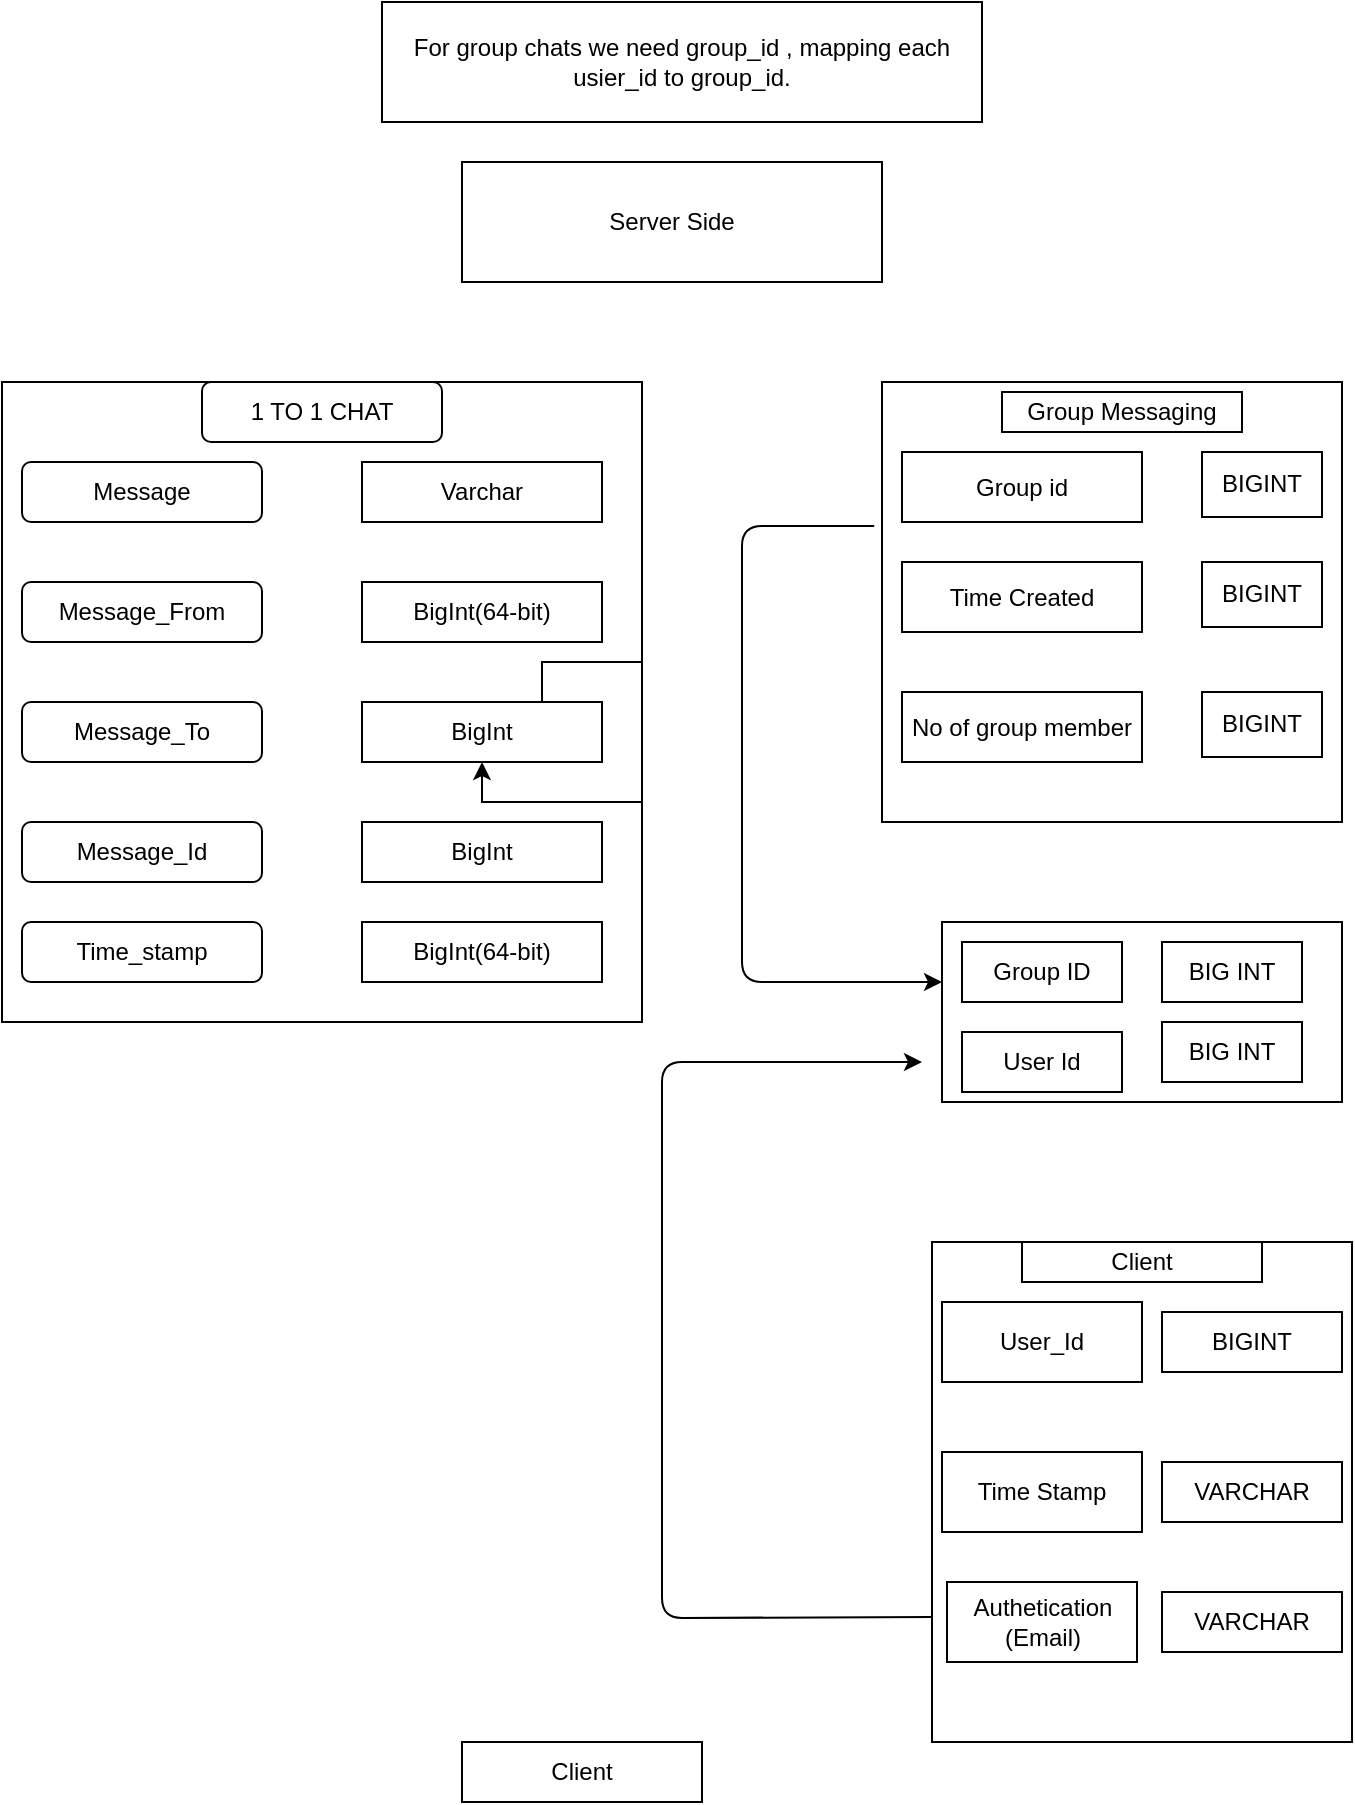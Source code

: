 <mxfile version="14.7.6" type="github">
  <diagram id="MqI81qCm6mwfX92G_5o7" name="Page-1">
    <mxGraphModel dx="798" dy="462" grid="1" gridSize="10" guides="1" tooltips="1" connect="1" arrows="1" fold="1" page="1" pageScale="1" pageWidth="827" pageHeight="1169" math="0" shadow="0">
      <root>
        <mxCell id="0" />
        <mxCell id="1" parent="0" />
        <mxCell id="Vt6wYl9N-vJ9xgdhq9Ds-1" value="&lt;span style=&quot;color: rgba(0 , 0 , 0 , 0) ; font-family: monospace ; font-size: 0px&quot;&gt;%3CmxGraphModel%3E%3Croot%3E%3CmxCell%20id%3D%220%22%2F%3E%3CmxCell%20id%3D%221%22%20parent%3D%220%22%2F%3E%3CmxCell%20id%3D%222%22%20value%3D%22Varchar%22%20style%3D%22rounded%3D0%3BwhiteSpace%3Dwrap%3Bhtml%3D1%3B%22%20vertex%3D%221%22%20parent%3D%221%22%3E%3CmxGeometry%20x%3D%22260%22%20y%3D%22270%22%20width%3D%22120%22%20height%3D%2230%22%20as%3D%22geometry%22%2F%3E%3C%2FmxCell%3E%3C%2Froot%3E%3C%2FmxGraphModel%3E&lt;/span&gt;" style="whiteSpace=wrap;html=1;aspect=fixed;" parent="1" vertex="1">
          <mxGeometry x="80" y="230" width="320" height="320" as="geometry" />
        </mxCell>
        <mxCell id="Vt6wYl9N-vJ9xgdhq9Ds-2" value="Message" style="rounded=1;whiteSpace=wrap;html=1;" parent="1" vertex="1">
          <mxGeometry x="90" y="270" width="120" height="30" as="geometry" />
        </mxCell>
        <mxCell id="Vt6wYl9N-vJ9xgdhq9Ds-3" value="Message_From" style="rounded=1;whiteSpace=wrap;html=1;" parent="1" vertex="1">
          <mxGeometry x="90" y="330" width="120" height="30" as="geometry" />
        </mxCell>
        <mxCell id="Vt6wYl9N-vJ9xgdhq9Ds-4" value="Message_To" style="rounded=1;whiteSpace=wrap;html=1;" parent="1" vertex="1">
          <mxGeometry x="90" y="390" width="120" height="30" as="geometry" />
        </mxCell>
        <mxCell id="Vt6wYl9N-vJ9xgdhq9Ds-5" value="Message_Id" style="rounded=1;whiteSpace=wrap;html=1;" parent="1" vertex="1">
          <mxGeometry x="90" y="450" width="120" height="30" as="geometry" />
        </mxCell>
        <mxCell id="Vt6wYl9N-vJ9xgdhq9Ds-6" value="Time_stamp" style="rounded=1;whiteSpace=wrap;html=1;" parent="1" vertex="1">
          <mxGeometry x="90" y="500" width="120" height="30" as="geometry" />
        </mxCell>
        <mxCell id="Vt6wYl9N-vJ9xgdhq9Ds-7" value="Varchar" style="rounded=0;whiteSpace=wrap;html=1;" parent="1" vertex="1">
          <mxGeometry x="260" y="270" width="120" height="30" as="geometry" />
        </mxCell>
        <mxCell id="Vt6wYl9N-vJ9xgdhq9Ds-10" value="BigInt(64-bit)" style="rounded=0;whiteSpace=wrap;html=1;" parent="1" vertex="1">
          <mxGeometry x="260" y="330" width="120" height="30" as="geometry" />
        </mxCell>
        <mxCell id="Vt6wYl9N-vJ9xgdhq9Ds-11" value="BigInt&lt;span style=&quot;color: rgba(0 , 0 , 0 , 0) ; font-family: monospace ; font-size: 0px&quot;&gt;%3CmxGraphModel%3E%3Croot%3E%3CmxCell%20id%3D%220%22%2F%3E%3CmxCell%20id%3D%221%22%20parent%3D%220%22%2F%3E%3CmxCell%20id%3D%222%22%20value%3D%22Varchar%22%20style%3D%22rounded%3D0%3BwhiteSpace%3Dwrap%3Bhtml%3D1%3B%22%20vertex%3D%221%22%20parent%3D%221%22%3E%3CmxGeometry%20x%3D%22260%22%20y%3D%22270%22%20width%3D%22120%22%20height%3D%2230%22%20as%3D%22geometry%22%2F%3E%3C%2FmxCell%3E%3C%2Froot%3E%3C%2FmxGraphModel%3E(64-BI&lt;/span&gt;" style="rounded=0;whiteSpace=wrap;html=1;" parent="1" vertex="1">
          <mxGeometry x="260" y="390" width="120" height="30" as="geometry" />
        </mxCell>
        <mxCell id="Vt6wYl9N-vJ9xgdhq9Ds-12" value="BigInt" style="rounded=0;whiteSpace=wrap;html=1;" parent="1" vertex="1">
          <mxGeometry x="260" y="450" width="120" height="30" as="geometry" />
        </mxCell>
        <mxCell id="Vt6wYl9N-vJ9xgdhq9Ds-13" value="BigInt(64-bit)" style="rounded=0;whiteSpace=wrap;html=1;" parent="1" vertex="1">
          <mxGeometry x="260" y="500" width="120" height="30" as="geometry" />
        </mxCell>
        <mxCell id="Vt6wYl9N-vJ9xgdhq9Ds-14" value="1 TO 1 CHAT" style="rounded=1;whiteSpace=wrap;html=1;" parent="1" vertex="1">
          <mxGeometry x="180" y="230" width="120" height="30" as="geometry" />
        </mxCell>
        <mxCell id="Vt6wYl9N-vJ9xgdhq9Ds-15" value="For group chats we need group_id , mapping each usier_id to group_id.&lt;br&gt;" style="rounded=0;whiteSpace=wrap;html=1;" parent="1" vertex="1">
          <mxGeometry x="270" y="40" width="300" height="60" as="geometry" />
        </mxCell>
        <mxCell id="NmMel21qsUaPyQSseA2x-1" value="" style="rounded=0;whiteSpace=wrap;html=1;" vertex="1" parent="1">
          <mxGeometry x="520" y="230" width="230" height="220" as="geometry" />
        </mxCell>
        <mxCell id="NmMel21qsUaPyQSseA2x-2" value="Message" style="rounded=0;whiteSpace=wrap;html=1;" vertex="1" parent="1">
          <mxGeometry x="530" y="265" width="120" height="35" as="geometry" />
        </mxCell>
        <mxCell id="NmMel21qsUaPyQSseA2x-3" value="Group id" style="rounded=0;whiteSpace=wrap;html=1;" vertex="1" parent="1">
          <mxGeometry x="530" y="265" width="120" height="35" as="geometry" />
        </mxCell>
        <mxCell id="NmMel21qsUaPyQSseA2x-4" value="Time Created" style="rounded=0;whiteSpace=wrap;html=1;" vertex="1" parent="1">
          <mxGeometry x="530" y="320" width="120" height="35" as="geometry" />
        </mxCell>
        <mxCell id="NmMel21qsUaPyQSseA2x-5" value="No of group member" style="rounded=0;whiteSpace=wrap;html=1;" vertex="1" parent="1">
          <mxGeometry x="530" y="385" width="120" height="35" as="geometry" />
        </mxCell>
        <mxCell id="NmMel21qsUaPyQSseA2x-6" value="Group Messaging" style="rounded=0;whiteSpace=wrap;html=1;" vertex="1" parent="1">
          <mxGeometry x="580" y="235" width="120" height="20" as="geometry" />
        </mxCell>
        <mxCell id="NmMel21qsUaPyQSseA2x-7" value="BIGINT" style="rounded=0;whiteSpace=wrap;html=1;" vertex="1" parent="1">
          <mxGeometry x="680" y="265" width="60" height="32.5" as="geometry" />
        </mxCell>
        <mxCell id="NmMel21qsUaPyQSseA2x-8" value="BIGINT" style="rounded=0;whiteSpace=wrap;html=1;" vertex="1" parent="1">
          <mxGeometry x="680" y="320" width="60" height="32.5" as="geometry" />
        </mxCell>
        <mxCell id="NmMel21qsUaPyQSseA2x-9" value="BIGINT" style="rounded=0;whiteSpace=wrap;html=1;" vertex="1" parent="1">
          <mxGeometry x="680" y="385" width="60" height="32.5" as="geometry" />
        </mxCell>
        <mxCell id="NmMel21qsUaPyQSseA2x-10" value="" style="endArrow=classic;html=1;exitX=-0.017;exitY=0.327;exitDx=0;exitDy=0;exitPerimeter=0;" edge="1" parent="1" source="NmMel21qsUaPyQSseA2x-1">
          <mxGeometry width="50" height="50" relative="1" as="geometry">
            <mxPoint x="460" y="308" as="sourcePoint" />
            <mxPoint x="550" y="530" as="targetPoint" />
            <Array as="points">
              <mxPoint x="450" y="302" />
              <mxPoint x="450" y="530" />
            </Array>
          </mxGeometry>
        </mxCell>
        <mxCell id="NmMel21qsUaPyQSseA2x-11" value="" style="rounded=0;whiteSpace=wrap;html=1;" vertex="1" parent="1">
          <mxGeometry x="550" y="500" width="200" height="90" as="geometry" />
        </mxCell>
        <mxCell id="NmMel21qsUaPyQSseA2x-12" value="Group ID" style="rounded=0;whiteSpace=wrap;html=1;" vertex="1" parent="1">
          <mxGeometry x="560" y="510" width="80" height="30" as="geometry" />
        </mxCell>
        <mxCell id="NmMel21qsUaPyQSseA2x-13" style="edgeStyle=orthogonalEdgeStyle;rounded=0;orthogonalLoop=1;jettySize=auto;html=1;exitX=0.75;exitY=0;exitDx=0;exitDy=0;" edge="1" parent="1" source="Vt6wYl9N-vJ9xgdhq9Ds-11" target="Vt6wYl9N-vJ9xgdhq9Ds-11">
          <mxGeometry relative="1" as="geometry" />
        </mxCell>
        <mxCell id="NmMel21qsUaPyQSseA2x-15" value="User Id" style="rounded=0;whiteSpace=wrap;html=1;" vertex="1" parent="1">
          <mxGeometry x="560" y="555" width="80" height="30" as="geometry" />
        </mxCell>
        <mxCell id="NmMel21qsUaPyQSseA2x-16" value="BIG INT" style="rounded=0;whiteSpace=wrap;html=1;" vertex="1" parent="1">
          <mxGeometry x="660" y="510" width="70" height="30" as="geometry" />
        </mxCell>
        <mxCell id="NmMel21qsUaPyQSseA2x-18" value="BIG INT" style="rounded=0;whiteSpace=wrap;html=1;" vertex="1" parent="1">
          <mxGeometry x="660" y="550" width="70" height="30" as="geometry" />
        </mxCell>
        <mxCell id="NmMel21qsUaPyQSseA2x-19" value="" style="rounded=0;whiteSpace=wrap;html=1;" vertex="1" parent="1">
          <mxGeometry x="545" y="660" width="210" height="250" as="geometry" />
        </mxCell>
        <mxCell id="NmMel21qsUaPyQSseA2x-20" value="User_Id" style="rounded=0;whiteSpace=wrap;html=1;" vertex="1" parent="1">
          <mxGeometry x="550" y="690" width="100" height="40" as="geometry" />
        </mxCell>
        <mxCell id="NmMel21qsUaPyQSseA2x-21" value="Time Stamp" style="rounded=0;whiteSpace=wrap;html=1;" vertex="1" parent="1">
          <mxGeometry x="550" y="765" width="100" height="40" as="geometry" />
        </mxCell>
        <mxCell id="NmMel21qsUaPyQSseA2x-22" value="Authetication&lt;br&gt;(Email)" style="rounded=0;whiteSpace=wrap;html=1;" vertex="1" parent="1">
          <mxGeometry x="552.5" y="830" width="95" height="40" as="geometry" />
        </mxCell>
        <mxCell id="NmMel21qsUaPyQSseA2x-23" value="BIGINT" style="rounded=0;whiteSpace=wrap;html=1;" vertex="1" parent="1">
          <mxGeometry x="660" y="695" width="90" height="30" as="geometry" />
        </mxCell>
        <mxCell id="NmMel21qsUaPyQSseA2x-25" value="VARCHAR" style="rounded=0;whiteSpace=wrap;html=1;" vertex="1" parent="1">
          <mxGeometry x="660" y="770" width="90" height="30" as="geometry" />
        </mxCell>
        <mxCell id="NmMel21qsUaPyQSseA2x-26" value="VARCHAR" style="rounded=0;whiteSpace=wrap;html=1;" vertex="1" parent="1">
          <mxGeometry x="660" y="835" width="90" height="30" as="geometry" />
        </mxCell>
        <mxCell id="NmMel21qsUaPyQSseA2x-27" value="" style="endArrow=classic;html=1;exitX=0;exitY=0.75;exitDx=0;exitDy=0;" edge="1" parent="1" source="NmMel21qsUaPyQSseA2x-19">
          <mxGeometry width="50" height="50" relative="1" as="geometry">
            <mxPoint x="410" y="835" as="sourcePoint" />
            <mxPoint x="540" y="570" as="targetPoint" />
            <Array as="points">
              <mxPoint x="410" y="848" />
              <mxPoint x="410" y="570" />
            </Array>
          </mxGeometry>
        </mxCell>
        <mxCell id="NmMel21qsUaPyQSseA2x-28" value="Client" style="rounded=0;whiteSpace=wrap;html=1;" vertex="1" parent="1">
          <mxGeometry x="590" y="660" width="120" height="20" as="geometry" />
        </mxCell>
        <mxCell id="NmMel21qsUaPyQSseA2x-29" value="Server Side" style="rounded=0;whiteSpace=wrap;html=1;" vertex="1" parent="1">
          <mxGeometry x="310" y="120" width="210" height="60" as="geometry" />
        </mxCell>
        <mxCell id="NmMel21qsUaPyQSseA2x-30" value="Client" style="rounded=0;whiteSpace=wrap;html=1;" vertex="1" parent="1">
          <mxGeometry x="310" y="910" width="120" height="30" as="geometry" />
        </mxCell>
      </root>
    </mxGraphModel>
  </diagram>
</mxfile>
